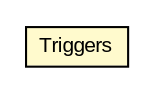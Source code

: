 #!/usr/local/bin/dot
#
# Class diagram 
# Generated by UMLGraph version R5_6-24-gf6e263 (http://www.umlgraph.org/)
#

digraph G {
	edge [fontname="arial",fontsize=10,labelfontname="arial",labelfontsize=10];
	node [fontname="arial",fontsize=10,shape=plaintext];
	nodesep=0.25;
	ranksep=0.5;
	// org.miloss.fgsms.auxsrv.status.Triggers
	c1235448 [label=<<table title="org.miloss.fgsms.auxsrv.status.Triggers" border="0" cellborder="1" cellspacing="0" cellpadding="2" port="p" bgcolor="lemonChiffon" href="./Triggers.html">
		<tr><td><table border="0" cellspacing="0" cellpadding="1">
<tr><td align="center" balign="center"> Triggers </td></tr>
		</table></td></tr>
		</table>>, URL="./Triggers.html", fontname="arial", fontcolor="black", fontsize=10.0];
}

